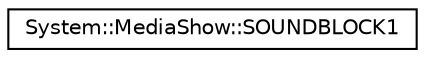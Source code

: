 digraph G
{
  edge [fontname="Helvetica",fontsize="10",labelfontname="Helvetica",labelfontsize="10"];
  node [fontname="Helvetica",fontsize="10",shape=record];
  rankdir="LR";
  Node1 [label="System::MediaShow::SOUNDBLOCK1",height=0.2,width=0.4,color="black", fillcolor="white", style="filled",URL="$struct_system_1_1_media_show_1_1_s_o_u_n_d_b_l_o_c_k1.html"];
}
